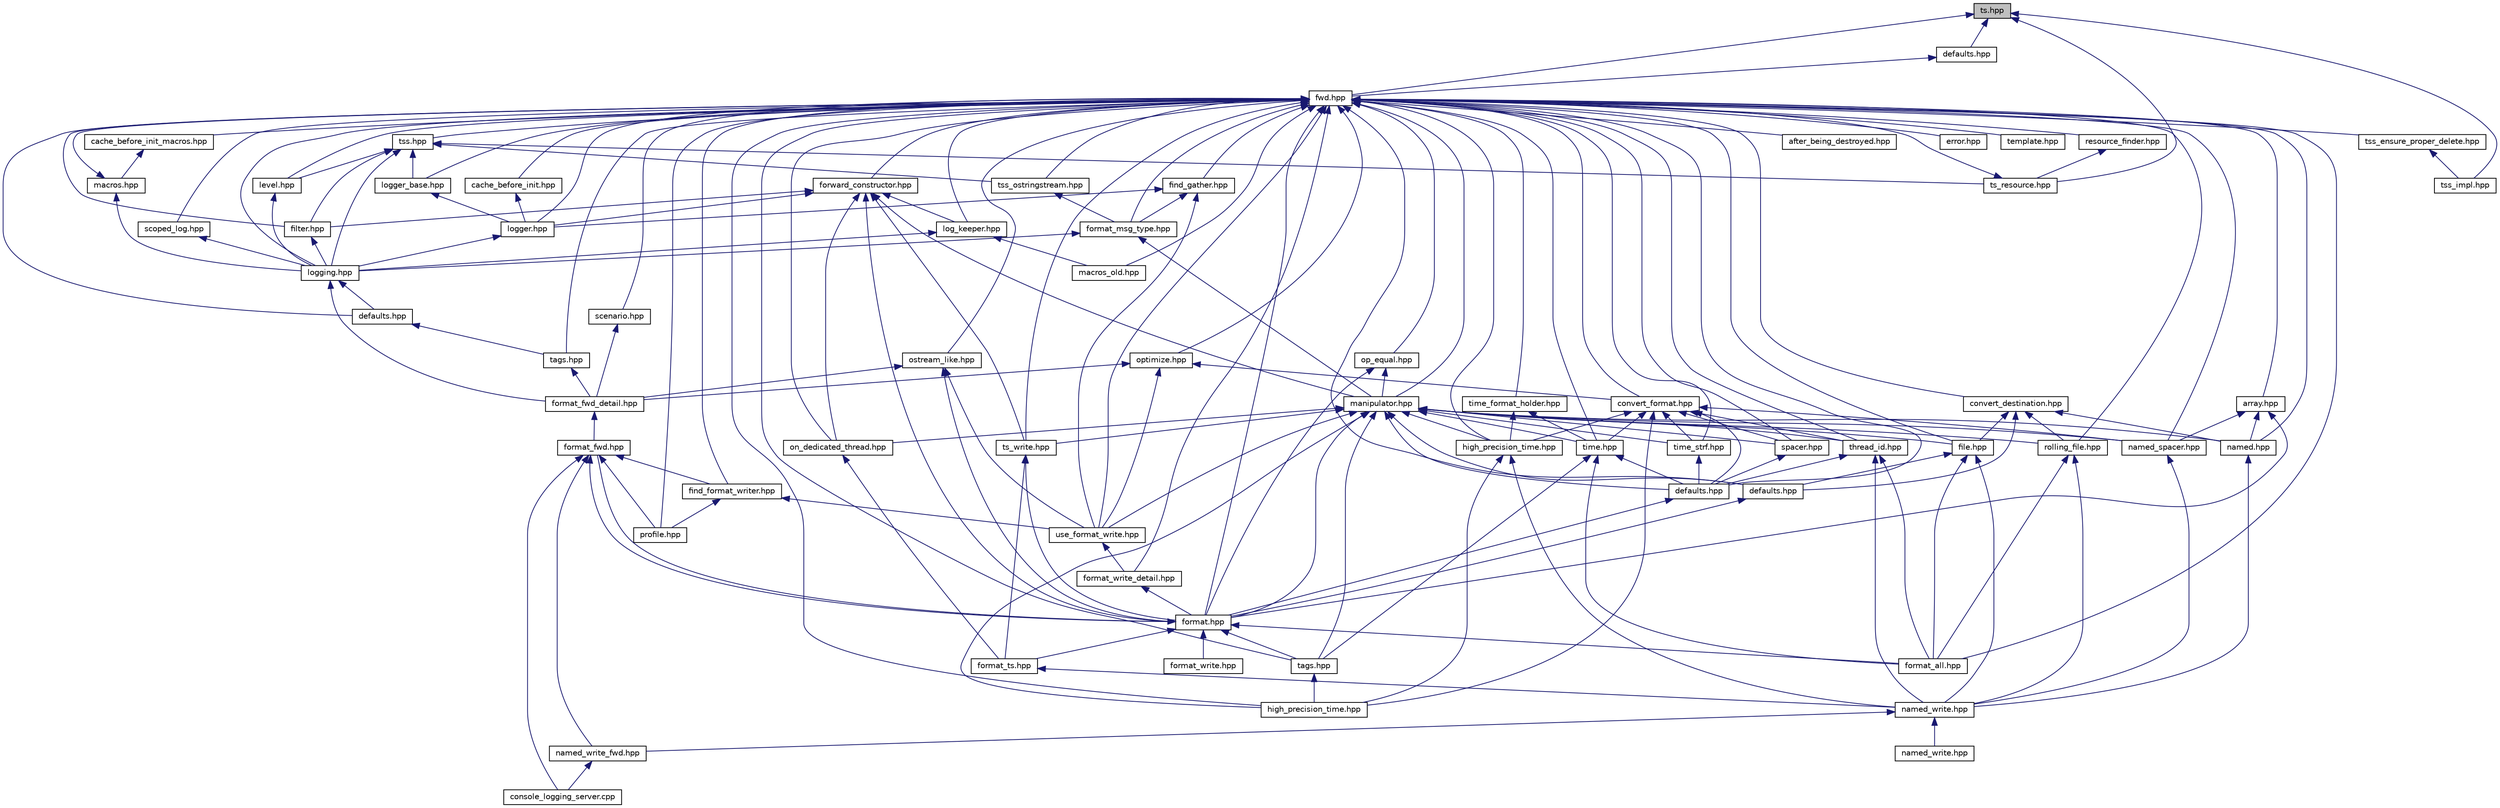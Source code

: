 digraph "ts.hpp"
{
  edge [fontname="Helvetica",fontsize="10",labelfontname="Helvetica",labelfontsize="10"];
  node [fontname="Helvetica",fontsize="10",shape=record];
  Node26 [label="ts.hpp",height=0.2,width=0.4,color="black", fillcolor="grey75", style="filled", fontcolor="black"];
  Node26 -> Node27 [dir="back",color="midnightblue",fontsize="10",style="solid",fontname="Helvetica"];
  Node27 [label="defaults.hpp",height=0.2,width=0.4,color="black", fillcolor="white", style="filled",URL="$d2/de9/util_2logging_2defaults_8hpp.html"];
  Node27 -> Node28 [dir="back",color="midnightblue",fontsize="10",style="solid",fontname="Helvetica"];
  Node28 [label="fwd.hpp",height=0.2,width=0.4,color="black", fillcolor="white", style="filled",URL="$da/dfe/fwd_8hpp.html"];
  Node28 -> Node29 [dir="back",color="midnightblue",fontsize="10",style="solid",fontname="Helvetica"];
  Node29 [label="after_being_destroyed.hpp",height=0.2,width=0.4,color="black", fillcolor="white", style="filled",URL="$dc/dc3/after__being__destroyed_8hpp.html"];
  Node28 -> Node30 [dir="back",color="midnightblue",fontsize="10",style="solid",fontname="Helvetica"];
  Node30 [label="cache_before_init.hpp",height=0.2,width=0.4,color="black", fillcolor="white", style="filled",URL="$db/d0f/cache__before__init_8hpp.html"];
  Node30 -> Node31 [dir="back",color="midnightblue",fontsize="10",style="solid",fontname="Helvetica"];
  Node31 [label="logger.hpp",height=0.2,width=0.4,color="black", fillcolor="white", style="filled",URL="$d6/da3/logger_8hpp.html"];
  Node31 -> Node32 [dir="back",color="midnightblue",fontsize="10",style="solid",fontname="Helvetica"];
  Node32 [label="logging.hpp",height=0.2,width=0.4,color="black", fillcolor="white", style="filled",URL="$d0/d96/logging_2logging_8hpp.html"];
  Node32 -> Node33 [dir="back",color="midnightblue",fontsize="10",style="solid",fontname="Helvetica"];
  Node33 [label="format_fwd_detail.hpp",height=0.2,width=0.4,color="black", fillcolor="white", style="filled",URL="$d1/dbc/format__fwd__detail_8hpp.html"];
  Node33 -> Node34 [dir="back",color="midnightblue",fontsize="10",style="solid",fontname="Helvetica"];
  Node34 [label="format_fwd.hpp",height=0.2,width=0.4,color="black", fillcolor="white", style="filled",URL="$d1/d05/format__fwd_8hpp.html"];
  Node34 -> Node35 [dir="back",color="midnightblue",fontsize="10",style="solid",fontname="Helvetica"];
  Node35 [label="find_format_writer.hpp",height=0.2,width=0.4,color="black", fillcolor="white", style="filled",URL="$d4/d3a/find__format__writer_8hpp.html"];
  Node35 -> Node36 [dir="back",color="midnightblue",fontsize="10",style="solid",fontname="Helvetica"];
  Node36 [label="use_format_write.hpp",height=0.2,width=0.4,color="black", fillcolor="white", style="filled",URL="$d9/dfc/use__format__write_8hpp.html"];
  Node36 -> Node37 [dir="back",color="midnightblue",fontsize="10",style="solid",fontname="Helvetica"];
  Node37 [label="format_write_detail.hpp",height=0.2,width=0.4,color="black", fillcolor="white", style="filled",URL="$dd/de1/format__write__detail_8hpp.html"];
  Node37 -> Node38 [dir="back",color="midnightblue",fontsize="10",style="solid",fontname="Helvetica"];
  Node38 [label="format.hpp",height=0.2,width=0.4,color="black", fillcolor="white", style="filled",URL="$d4/d0a/format_8hpp.html"];
  Node38 -> Node39 [dir="back",color="midnightblue",fontsize="10",style="solid",fontname="Helvetica"];
  Node39 [label="tags.hpp",height=0.2,width=0.4,color="black", fillcolor="white", style="filled",URL="$d1/da2/format_2formatter_2tags_8hpp.html"];
  Node39 -> Node40 [dir="back",color="midnightblue",fontsize="10",style="solid",fontname="Helvetica"];
  Node40 [label="high_precision_time.hpp",height=0.2,width=0.4,color="black", fillcolor="white", style="filled",URL="$dc/d44/tag_2high__precision__time_8hpp.html"];
  Node38 -> Node41 [dir="back",color="midnightblue",fontsize="10",style="solid",fontname="Helvetica"];
  Node41 [label="format_all.hpp",height=0.2,width=0.4,color="black", fillcolor="white", style="filled",URL="$d3/d4c/format__all_8hpp.html"];
  Node38 -> Node34 [dir="back",color="midnightblue",fontsize="10",style="solid",fontname="Helvetica"];
  Node38 -> Node42 [dir="back",color="midnightblue",fontsize="10",style="solid",fontname="Helvetica"];
  Node42 [label="format_ts.hpp",height=0.2,width=0.4,color="black", fillcolor="white", style="filled",URL="$d0/d09/format__ts_8hpp.html"];
  Node42 -> Node43 [dir="back",color="midnightblue",fontsize="10",style="solid",fontname="Helvetica"];
  Node43 [label="named_write.hpp",height=0.2,width=0.4,color="black", fillcolor="white", style="filled",URL="$dc/dc4/writer_2named__write_8hpp.html"];
  Node43 -> Node44 [dir="back",color="midnightblue",fontsize="10",style="solid",fontname="Helvetica"];
  Node44 [label="named_write.hpp",height=0.2,width=0.4,color="black", fillcolor="white", style="filled",URL="$d1/db9/format_2named__write_8hpp.html"];
  Node43 -> Node45 [dir="back",color="midnightblue",fontsize="10",style="solid",fontname="Helvetica"];
  Node45 [label="named_write_fwd.hpp",height=0.2,width=0.4,color="black", fillcolor="white", style="filled",URL="$d0/ddf/named__write__fwd_8hpp.html"];
  Node45 -> Node46 [dir="back",color="midnightblue",fontsize="10",style="solid",fontname="Helvetica"];
  Node46 [label="console_logging_server.cpp",height=0.2,width=0.4,color="black", fillcolor="white", style="filled",URL="$d5/d9a/console__logging__server_8cpp.html"];
  Node38 -> Node47 [dir="back",color="midnightblue",fontsize="10",style="solid",fontname="Helvetica"];
  Node47 [label="format_write.hpp",height=0.2,width=0.4,color="black", fillcolor="white", style="filled",URL="$de/d2e/format__write_8hpp.html"];
  Node35 -> Node48 [dir="back",color="midnightblue",fontsize="10",style="solid",fontname="Helvetica"];
  Node48 [label="profile.hpp",height=0.2,width=0.4,color="black", fillcolor="white", style="filled",URL="$d9/dbe/profile_8hpp.html",tooltip="Allows you to profile your application&#39; logging. "];
  Node34 -> Node45 [dir="back",color="midnightblue",fontsize="10",style="solid",fontname="Helvetica"];
  Node34 -> Node38 [dir="back",color="midnightblue",fontsize="10",style="solid",fontname="Helvetica"];
  Node34 -> Node48 [dir="back",color="midnightblue",fontsize="10",style="solid",fontname="Helvetica"];
  Node34 -> Node46 [dir="back",color="midnightblue",fontsize="10",style="solid",fontname="Helvetica"];
  Node32 -> Node49 [dir="back",color="midnightblue",fontsize="10",style="solid",fontname="Helvetica"];
  Node49 [label="defaults.hpp",height=0.2,width=0.4,color="black", fillcolor="white", style="filled",URL="$df/d28/util_2logging_2tag_2defaults_8hpp.html"];
  Node49 -> Node50 [dir="back",color="midnightblue",fontsize="10",style="solid",fontname="Helvetica"];
  Node50 [label="tags.hpp",height=0.2,width=0.4,color="black", fillcolor="white", style="filled",URL="$dc/d5a/detail_2tags_8hpp.html"];
  Node50 -> Node33 [dir="back",color="midnightblue",fontsize="10",style="solid",fontname="Helvetica"];
  Node28 -> Node51 [dir="back",color="midnightblue",fontsize="10",style="solid",fontname="Helvetica"];
  Node51 [label="cache_before_init_macros.hpp",height=0.2,width=0.4,color="black", fillcolor="white", style="filled",URL="$d8/d28/cache__before__init__macros_8hpp.html"];
  Node51 -> Node52 [dir="back",color="midnightblue",fontsize="10",style="solid",fontname="Helvetica"];
  Node52 [label="macros.hpp",height=0.2,width=0.4,color="black", fillcolor="white", style="filled",URL="$db/dbe/macros_8hpp.html"];
  Node52 -> Node28 [dir="back",color="midnightblue",fontsize="10",style="solid",fontname="Helvetica"];
  Node52 -> Node32 [dir="back",color="midnightblue",fontsize="10",style="solid",fontname="Helvetica"];
  Node28 -> Node53 [dir="back",color="midnightblue",fontsize="10",style="solid",fontname="Helvetica"];
  Node53 [label="error.hpp",height=0.2,width=0.4,color="black", fillcolor="white", style="filled",URL="$d8/d26/util_2logging_2detail_2error_8hpp.html"];
  Node28 -> Node54 [dir="back",color="midnightblue",fontsize="10",style="solid",fontname="Helvetica"];
  Node54 [label="filter.hpp",height=0.2,width=0.4,color="black", fillcolor="white", style="filled",URL="$d1/dd2/filter_8hpp.html"];
  Node54 -> Node32 [dir="back",color="midnightblue",fontsize="10",style="solid",fontname="Helvetica"];
  Node28 -> Node35 [dir="back",color="midnightblue",fontsize="10",style="solid",fontname="Helvetica"];
  Node28 -> Node55 [dir="back",color="midnightblue",fontsize="10",style="solid",fontname="Helvetica"];
  Node55 [label="find_gather.hpp",height=0.2,width=0.4,color="black", fillcolor="white", style="filled",URL="$d1/d55/find__gather_8hpp.html"];
  Node55 -> Node56 [dir="back",color="midnightblue",fontsize="10",style="solid",fontname="Helvetica"];
  Node56 [label="format_msg_type.hpp",height=0.2,width=0.4,color="black", fillcolor="white", style="filled",URL="$d2/d83/format__msg__type_8hpp.html"];
  Node56 -> Node57 [dir="back",color="midnightblue",fontsize="10",style="solid",fontname="Helvetica"];
  Node57 [label="manipulator.hpp",height=0.2,width=0.4,color="black", fillcolor="white", style="filled",URL="$d8/d32/manipulator_8hpp.html"];
  Node57 -> Node36 [dir="back",color="midnightblue",fontsize="10",style="solid",fontname="Helvetica"];
  Node57 -> Node58 [dir="back",color="midnightblue",fontsize="10",style="solid",fontname="Helvetica"];
  Node58 [label="defaults.hpp",height=0.2,width=0.4,color="black", fillcolor="white", style="filled",URL="$de/d26/util_2logging_2format_2destination_2defaults_8hpp.html"];
  Node58 -> Node38 [dir="back",color="midnightblue",fontsize="10",style="solid",fontname="Helvetica"];
  Node57 -> Node59 [dir="back",color="midnightblue",fontsize="10",style="solid",fontname="Helvetica"];
  Node59 [label="file.hpp",height=0.2,width=0.4,color="black", fillcolor="white", style="filled",URL="$db/d3b/file_8hpp.html"];
  Node59 -> Node58 [dir="back",color="midnightblue",fontsize="10",style="solid",fontname="Helvetica"];
  Node59 -> Node41 [dir="back",color="midnightblue",fontsize="10",style="solid",fontname="Helvetica"];
  Node59 -> Node43 [dir="back",color="midnightblue",fontsize="10",style="solid",fontname="Helvetica"];
  Node57 -> Node60 [dir="back",color="midnightblue",fontsize="10",style="solid",fontname="Helvetica"];
  Node60 [label="named.hpp",height=0.2,width=0.4,color="black", fillcolor="white", style="filled",URL="$d6/d61/named_8hpp.html"];
  Node60 -> Node43 [dir="back",color="midnightblue",fontsize="10",style="solid",fontname="Helvetica"];
  Node57 -> Node61 [dir="back",color="midnightblue",fontsize="10",style="solid",fontname="Helvetica"];
  Node61 [label="rolling_file.hpp",height=0.2,width=0.4,color="black", fillcolor="white", style="filled",URL="$dd/d1b/rolling__file_8hpp.html"];
  Node61 -> Node41 [dir="back",color="midnightblue",fontsize="10",style="solid",fontname="Helvetica"];
  Node61 -> Node43 [dir="back",color="midnightblue",fontsize="10",style="solid",fontname="Helvetica"];
  Node57 -> Node62 [dir="back",color="midnightblue",fontsize="10",style="solid",fontname="Helvetica"];
  Node62 [label="defaults.hpp",height=0.2,width=0.4,color="black", fillcolor="white", style="filled",URL="$d7/d1a/util_2logging_2format_2formatter_2defaults_8hpp.html"];
  Node62 -> Node38 [dir="back",color="midnightblue",fontsize="10",style="solid",fontname="Helvetica"];
  Node57 -> Node63 [dir="back",color="midnightblue",fontsize="10",style="solid",fontname="Helvetica"];
  Node63 [label="high_precision_time.hpp",height=0.2,width=0.4,color="black", fillcolor="white", style="filled",URL="$d1/d9c/format_2formatter_2high__precision__time_8hpp.html"];
  Node63 -> Node40 [dir="back",color="midnightblue",fontsize="10",style="solid",fontname="Helvetica"];
  Node63 -> Node43 [dir="back",color="midnightblue",fontsize="10",style="solid",fontname="Helvetica"];
  Node57 -> Node64 [dir="back",color="midnightblue",fontsize="10",style="solid",fontname="Helvetica"];
  Node64 [label="named_spacer.hpp",height=0.2,width=0.4,color="black", fillcolor="white", style="filled",URL="$d8/d86/named__spacer_8hpp.html"];
  Node64 -> Node43 [dir="back",color="midnightblue",fontsize="10",style="solid",fontname="Helvetica"];
  Node57 -> Node65 [dir="back",color="midnightblue",fontsize="10",style="solid",fontname="Helvetica"];
  Node65 [label="spacer.hpp",height=0.2,width=0.4,color="black", fillcolor="white", style="filled",URL="$df/dd7/spacer_8hpp.html"];
  Node65 -> Node62 [dir="back",color="midnightblue",fontsize="10",style="solid",fontname="Helvetica"];
  Node57 -> Node39 [dir="back",color="midnightblue",fontsize="10",style="solid",fontname="Helvetica"];
  Node57 -> Node66 [dir="back",color="midnightblue",fontsize="10",style="solid",fontname="Helvetica"];
  Node66 [label="thread_id.hpp",height=0.2,width=0.4,color="black", fillcolor="white", style="filled",URL="$d1/ded/thread__id_8hpp.html"];
  Node66 -> Node62 [dir="back",color="midnightblue",fontsize="10",style="solid",fontname="Helvetica"];
  Node66 -> Node41 [dir="back",color="midnightblue",fontsize="10",style="solid",fontname="Helvetica"];
  Node66 -> Node43 [dir="back",color="midnightblue",fontsize="10",style="solid",fontname="Helvetica"];
  Node57 -> Node67 [dir="back",color="midnightblue",fontsize="10",style="solid",fontname="Helvetica"];
  Node67 [label="time.hpp",height=0.2,width=0.4,color="black", fillcolor="white", style="filled",URL="$de/d99/time_8hpp.html"];
  Node67 -> Node62 [dir="back",color="midnightblue",fontsize="10",style="solid",fontname="Helvetica"];
  Node67 -> Node39 [dir="back",color="midnightblue",fontsize="10",style="solid",fontname="Helvetica"];
  Node67 -> Node41 [dir="back",color="midnightblue",fontsize="10",style="solid",fontname="Helvetica"];
  Node57 -> Node68 [dir="back",color="midnightblue",fontsize="10",style="solid",fontname="Helvetica"];
  Node68 [label="time_strf.hpp",height=0.2,width=0.4,color="black", fillcolor="white", style="filled",URL="$df/d7b/time__strf_8hpp.html"];
  Node68 -> Node62 [dir="back",color="midnightblue",fontsize="10",style="solid",fontname="Helvetica"];
  Node57 -> Node38 [dir="back",color="midnightblue",fontsize="10",style="solid",fontname="Helvetica"];
  Node57 -> Node40 [dir="back",color="midnightblue",fontsize="10",style="solid",fontname="Helvetica"];
  Node57 -> Node69 [dir="back",color="midnightblue",fontsize="10",style="solid",fontname="Helvetica"];
  Node69 [label="on_dedicated_thread.hpp",height=0.2,width=0.4,color="black", fillcolor="white", style="filled",URL="$d6/d2d/on__dedicated__thread_8hpp.html"];
  Node69 -> Node42 [dir="back",color="midnightblue",fontsize="10",style="solid",fontname="Helvetica"];
  Node57 -> Node70 [dir="back",color="midnightblue",fontsize="10",style="solid",fontname="Helvetica"];
  Node70 [label="ts_write.hpp",height=0.2,width=0.4,color="black", fillcolor="white", style="filled",URL="$d7/d6e/ts__write_8hpp.html"];
  Node70 -> Node38 [dir="back",color="midnightblue",fontsize="10",style="solid",fontname="Helvetica"];
  Node70 -> Node42 [dir="back",color="midnightblue",fontsize="10",style="solid",fontname="Helvetica"];
  Node56 -> Node32 [dir="back",color="midnightblue",fontsize="10",style="solid",fontname="Helvetica"];
  Node55 -> Node31 [dir="back",color="midnightblue",fontsize="10",style="solid",fontname="Helvetica"];
  Node55 -> Node36 [dir="back",color="midnightblue",fontsize="10",style="solid",fontname="Helvetica"];
  Node28 -> Node56 [dir="back",color="midnightblue",fontsize="10",style="solid",fontname="Helvetica"];
  Node28 -> Node37 [dir="back",color="midnightblue",fontsize="10",style="solid",fontname="Helvetica"];
  Node28 -> Node71 [dir="back",color="midnightblue",fontsize="10",style="solid",fontname="Helvetica"];
  Node71 [label="forward_constructor.hpp",height=0.2,width=0.4,color="black", fillcolor="white", style="filled",URL="$d9/d8e/forward__constructor_8hpp.html"];
  Node71 -> Node54 [dir="back",color="midnightblue",fontsize="10",style="solid",fontname="Helvetica"];
  Node71 -> Node72 [dir="back",color="midnightblue",fontsize="10",style="solid",fontname="Helvetica"];
  Node72 [label="log_keeper.hpp",height=0.2,width=0.4,color="black", fillcolor="white", style="filled",URL="$d6/d66/log__keeper_8hpp.html"];
  Node72 -> Node73 [dir="back",color="midnightblue",fontsize="10",style="solid",fontname="Helvetica"];
  Node73 [label="macros_old.hpp",height=0.2,width=0.4,color="black", fillcolor="white", style="filled",URL="$dd/d8b/macros__old_8hpp.html"];
  Node72 -> Node32 [dir="back",color="midnightblue",fontsize="10",style="solid",fontname="Helvetica"];
  Node71 -> Node31 [dir="back",color="midnightblue",fontsize="10",style="solid",fontname="Helvetica"];
  Node71 -> Node57 [dir="back",color="midnightblue",fontsize="10",style="solid",fontname="Helvetica"];
  Node71 -> Node38 [dir="back",color="midnightblue",fontsize="10",style="solid",fontname="Helvetica"];
  Node71 -> Node69 [dir="back",color="midnightblue",fontsize="10",style="solid",fontname="Helvetica"];
  Node71 -> Node70 [dir="back",color="midnightblue",fontsize="10",style="solid",fontname="Helvetica"];
  Node28 -> Node74 [dir="back",color="midnightblue",fontsize="10",style="solid",fontname="Helvetica"];
  Node74 [label="level.hpp",height=0.2,width=0.4,color="black", fillcolor="white", style="filled",URL="$d5/d37/level_8hpp.html"];
  Node74 -> Node32 [dir="back",color="midnightblue",fontsize="10",style="solid",fontname="Helvetica"];
  Node28 -> Node72 [dir="back",color="midnightblue",fontsize="10",style="solid",fontname="Helvetica"];
  Node28 -> Node31 [dir="back",color="midnightblue",fontsize="10",style="solid",fontname="Helvetica"];
  Node28 -> Node75 [dir="back",color="midnightblue",fontsize="10",style="solid",fontname="Helvetica"];
  Node75 [label="logger_base.hpp",height=0.2,width=0.4,color="black", fillcolor="white", style="filled",URL="$da/d7c/logger__base_8hpp.html"];
  Node75 -> Node31 [dir="back",color="midnightblue",fontsize="10",style="solid",fontname="Helvetica"];
  Node28 -> Node57 [dir="back",color="midnightblue",fontsize="10",style="solid",fontname="Helvetica"];
  Node28 -> Node73 [dir="back",color="midnightblue",fontsize="10",style="solid",fontname="Helvetica"];
  Node28 -> Node76 [dir="back",color="midnightblue",fontsize="10",style="solid",fontname="Helvetica"];
  Node76 [label="scenario.hpp",height=0.2,width=0.4,color="black", fillcolor="white", style="filled",URL="$d3/d14/scenario_8hpp.html"];
  Node76 -> Node33 [dir="back",color="midnightblue",fontsize="10",style="solid",fontname="Helvetica"];
  Node28 -> Node77 [dir="back",color="midnightblue",fontsize="10",style="solid",fontname="Helvetica"];
  Node77 [label="scoped_log.hpp",height=0.2,width=0.4,color="black", fillcolor="white", style="filled",URL="$d0/d59/scoped__log_8hpp.html"];
  Node77 -> Node32 [dir="back",color="midnightblue",fontsize="10",style="solid",fontname="Helvetica"];
  Node28 -> Node50 [dir="back",color="midnightblue",fontsize="10",style="solid",fontname="Helvetica"];
  Node28 -> Node78 [dir="back",color="midnightblue",fontsize="10",style="solid",fontname="Helvetica"];
  Node78 [label="template.hpp",height=0.2,width=0.4,color="black", fillcolor="white", style="filled",URL="$d4/d6a/template_8hpp.html"];
  Node28 -> Node79 [dir="back",color="midnightblue",fontsize="10",style="solid",fontname="Helvetica"];
  Node79 [label="time_format_holder.hpp",height=0.2,width=0.4,color="black", fillcolor="white", style="filled",URL="$d6/d6a/time__format__holder_8hpp.html"];
  Node79 -> Node63 [dir="back",color="midnightblue",fontsize="10",style="solid",fontname="Helvetica"];
  Node79 -> Node67 [dir="back",color="midnightblue",fontsize="10",style="solid",fontname="Helvetica"];
  Node28 -> Node80 [dir="back",color="midnightblue",fontsize="10",style="solid",fontname="Helvetica"];
  Node80 [label="resource_finder.hpp",height=0.2,width=0.4,color="black", fillcolor="white", style="filled",URL="$d2/dd2/resource__finder_8hpp.html"];
  Node80 -> Node81 [dir="back",color="midnightblue",fontsize="10",style="solid",fontname="Helvetica"];
  Node81 [label="ts_resource.hpp",height=0.2,width=0.4,color="black", fillcolor="white", style="filled",URL="$d7/dce/ts__resource_8hpp.html"];
  Node81 -> Node28 [dir="back",color="midnightblue",fontsize="10",style="solid",fontname="Helvetica"];
  Node28 -> Node82 [dir="back",color="midnightblue",fontsize="10",style="solid",fontname="Helvetica"];
  Node82 [label="tss.hpp",height=0.2,width=0.4,color="black", fillcolor="white", style="filled",URL="$df/d82/util_2logging_2detail_2tss_2tss_8hpp.html"];
  Node82 -> Node54 [dir="back",color="midnightblue",fontsize="10",style="solid",fontname="Helvetica"];
  Node82 -> Node74 [dir="back",color="midnightblue",fontsize="10",style="solid",fontname="Helvetica"];
  Node82 -> Node75 [dir="back",color="midnightblue",fontsize="10",style="solid",fontname="Helvetica"];
  Node82 -> Node81 [dir="back",color="midnightblue",fontsize="10",style="solid",fontname="Helvetica"];
  Node82 -> Node83 [dir="back",color="midnightblue",fontsize="10",style="solid",fontname="Helvetica"];
  Node83 [label="tss_ostringstream.hpp",height=0.2,width=0.4,color="black", fillcolor="white", style="filled",URL="$df/d88/tss__ostringstream_8hpp.html"];
  Node83 -> Node56 [dir="back",color="midnightblue",fontsize="10",style="solid",fontname="Helvetica"];
  Node82 -> Node32 [dir="back",color="midnightblue",fontsize="10",style="solid",fontname="Helvetica"];
  Node28 -> Node84 [dir="back",color="midnightblue",fontsize="10",style="solid",fontname="Helvetica"];
  Node84 [label="tss_ensure_proper_delete.hpp",height=0.2,width=0.4,color="black", fillcolor="white", style="filled",URL="$d4/d66/tss__ensure__proper__delete_8hpp.html"];
  Node84 -> Node85 [dir="back",color="midnightblue",fontsize="10",style="solid",fontname="Helvetica"];
  Node85 [label="tss_impl.hpp",height=0.2,width=0.4,color="black", fillcolor="white", style="filled",URL="$d4/d39/tss__impl_8hpp.html"];
  Node28 -> Node83 [dir="back",color="midnightblue",fontsize="10",style="solid",fontname="Helvetica"];
  Node28 -> Node36 [dir="back",color="midnightblue",fontsize="10",style="solid",fontname="Helvetica"];
  Node28 -> Node86 [dir="back",color="midnightblue",fontsize="10",style="solid",fontname="Helvetica"];
  Node86 [label="array.hpp",height=0.2,width=0.4,color="black", fillcolor="white", style="filled",URL="$d1/dce/util_2logging_2format_2array_8hpp.html"];
  Node86 -> Node60 [dir="back",color="midnightblue",fontsize="10",style="solid",fontname="Helvetica"];
  Node86 -> Node64 [dir="back",color="midnightblue",fontsize="10",style="solid",fontname="Helvetica"];
  Node86 -> Node38 [dir="back",color="midnightblue",fontsize="10",style="solid",fontname="Helvetica"];
  Node28 -> Node87 [dir="back",color="midnightblue",fontsize="10",style="solid",fontname="Helvetica"];
  Node87 [label="convert_destination.hpp",height=0.2,width=0.4,color="black", fillcolor="white", style="filled",URL="$d7/dd7/convert__destination_8hpp.html"];
  Node87 -> Node58 [dir="back",color="midnightblue",fontsize="10",style="solid",fontname="Helvetica"];
  Node87 -> Node59 [dir="back",color="midnightblue",fontsize="10",style="solid",fontname="Helvetica"];
  Node87 -> Node60 [dir="back",color="midnightblue",fontsize="10",style="solid",fontname="Helvetica"];
  Node87 -> Node61 [dir="back",color="midnightblue",fontsize="10",style="solid",fontname="Helvetica"];
  Node28 -> Node58 [dir="back",color="midnightblue",fontsize="10",style="solid",fontname="Helvetica"];
  Node28 -> Node59 [dir="back",color="midnightblue",fontsize="10",style="solid",fontname="Helvetica"];
  Node28 -> Node60 [dir="back",color="midnightblue",fontsize="10",style="solid",fontname="Helvetica"];
  Node28 -> Node61 [dir="back",color="midnightblue",fontsize="10",style="solid",fontname="Helvetica"];
  Node28 -> Node88 [dir="back",color="midnightblue",fontsize="10",style="solid",fontname="Helvetica"];
  Node88 [label="convert_format.hpp",height=0.2,width=0.4,color="black", fillcolor="white", style="filled",URL="$d0/dda/convert__format_8hpp.html"];
  Node88 -> Node62 [dir="back",color="midnightblue",fontsize="10",style="solid",fontname="Helvetica"];
  Node88 -> Node63 [dir="back",color="midnightblue",fontsize="10",style="solid",fontname="Helvetica"];
  Node88 -> Node64 [dir="back",color="midnightblue",fontsize="10",style="solid",fontname="Helvetica"];
  Node88 -> Node65 [dir="back",color="midnightblue",fontsize="10",style="solid",fontname="Helvetica"];
  Node88 -> Node66 [dir="back",color="midnightblue",fontsize="10",style="solid",fontname="Helvetica"];
  Node88 -> Node67 [dir="back",color="midnightblue",fontsize="10",style="solid",fontname="Helvetica"];
  Node88 -> Node68 [dir="back",color="midnightblue",fontsize="10",style="solid",fontname="Helvetica"];
  Node88 -> Node40 [dir="back",color="midnightblue",fontsize="10",style="solid",fontname="Helvetica"];
  Node28 -> Node62 [dir="back",color="midnightblue",fontsize="10",style="solid",fontname="Helvetica"];
  Node28 -> Node63 [dir="back",color="midnightblue",fontsize="10",style="solid",fontname="Helvetica"];
  Node28 -> Node64 [dir="back",color="midnightblue",fontsize="10",style="solid",fontname="Helvetica"];
  Node28 -> Node65 [dir="back",color="midnightblue",fontsize="10",style="solid",fontname="Helvetica"];
  Node28 -> Node39 [dir="back",color="midnightblue",fontsize="10",style="solid",fontname="Helvetica"];
  Node28 -> Node66 [dir="back",color="midnightblue",fontsize="10",style="solid",fontname="Helvetica"];
  Node28 -> Node67 [dir="back",color="midnightblue",fontsize="10",style="solid",fontname="Helvetica"];
  Node28 -> Node68 [dir="back",color="midnightblue",fontsize="10",style="solid",fontname="Helvetica"];
  Node28 -> Node89 [dir="back",color="midnightblue",fontsize="10",style="solid",fontname="Helvetica"];
  Node89 [label="op_equal.hpp",height=0.2,width=0.4,color="black", fillcolor="white", style="filled",URL="$dd/d60/op__equal_8hpp.html"];
  Node89 -> Node57 [dir="back",color="midnightblue",fontsize="10",style="solid",fontname="Helvetica"];
  Node89 -> Node38 [dir="back",color="midnightblue",fontsize="10",style="solid",fontname="Helvetica"];
  Node28 -> Node90 [dir="back",color="midnightblue",fontsize="10",style="solid",fontname="Helvetica"];
  Node90 [label="optimize.hpp",height=0.2,width=0.4,color="black", fillcolor="white", style="filled",URL="$d9/d96/optimize_8hpp.html"];
  Node90 -> Node33 [dir="back",color="midnightblue",fontsize="10",style="solid",fontname="Helvetica"];
  Node90 -> Node36 [dir="back",color="midnightblue",fontsize="10",style="solid",fontname="Helvetica"];
  Node90 -> Node88 [dir="back",color="midnightblue",fontsize="10",style="solid",fontname="Helvetica"];
  Node28 -> Node38 [dir="back",color="midnightblue",fontsize="10",style="solid",fontname="Helvetica"];
  Node28 -> Node41 [dir="back",color="midnightblue",fontsize="10",style="solid",fontname="Helvetica"];
  Node28 -> Node91 [dir="back",color="midnightblue",fontsize="10",style="solid",fontname="Helvetica"];
  Node91 [label="ostream_like.hpp",height=0.2,width=0.4,color="black", fillcolor="white", style="filled",URL="$d8/d5a/ostream__like_8hpp.html"];
  Node91 -> Node33 [dir="back",color="midnightblue",fontsize="10",style="solid",fontname="Helvetica"];
  Node91 -> Node36 [dir="back",color="midnightblue",fontsize="10",style="solid",fontname="Helvetica"];
  Node91 -> Node38 [dir="back",color="midnightblue",fontsize="10",style="solid",fontname="Helvetica"];
  Node28 -> Node32 [dir="back",color="midnightblue",fontsize="10",style="solid",fontname="Helvetica"];
  Node28 -> Node48 [dir="back",color="midnightblue",fontsize="10",style="solid",fontname="Helvetica"];
  Node28 -> Node49 [dir="back",color="midnightblue",fontsize="10",style="solid",fontname="Helvetica"];
  Node28 -> Node40 [dir="back",color="midnightblue",fontsize="10",style="solid",fontname="Helvetica"];
  Node28 -> Node69 [dir="back",color="midnightblue",fontsize="10",style="solid",fontname="Helvetica"];
  Node28 -> Node70 [dir="back",color="midnightblue",fontsize="10",style="solid",fontname="Helvetica"];
  Node26 -> Node28 [dir="back",color="midnightblue",fontsize="10",style="solid",fontname="Helvetica"];
  Node26 -> Node81 [dir="back",color="midnightblue",fontsize="10",style="solid",fontname="Helvetica"];
  Node26 -> Node85 [dir="back",color="midnightblue",fontsize="10",style="solid",fontname="Helvetica"];
}
